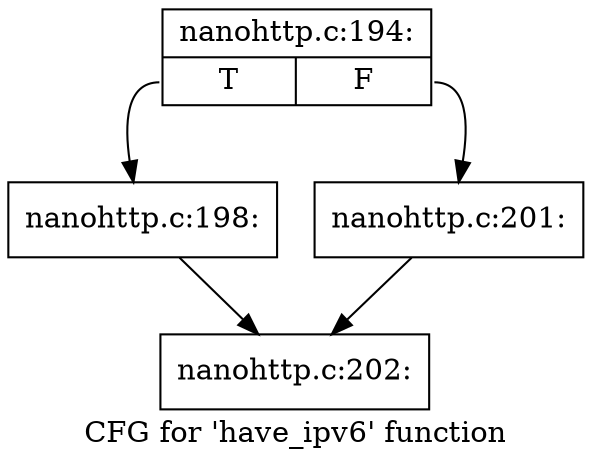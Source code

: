 digraph "CFG for 'have_ipv6' function" {
	label="CFG for 'have_ipv6' function";

	Node0x446a6d0 [shape=record,label="{nanohttp.c:194:|{<s0>T|<s1>F}}"];
	Node0x446a6d0:s0 -> Node0x448db20;
	Node0x446a6d0:s1 -> Node0x448de80;
	Node0x448db20 [shape=record,label="{nanohttp.c:198:}"];
	Node0x448db20 -> Node0x448c050;
	Node0x448de80 [shape=record,label="{nanohttp.c:201:}"];
	Node0x448de80 -> Node0x448c050;
	Node0x448c050 [shape=record,label="{nanohttp.c:202:}"];
}

